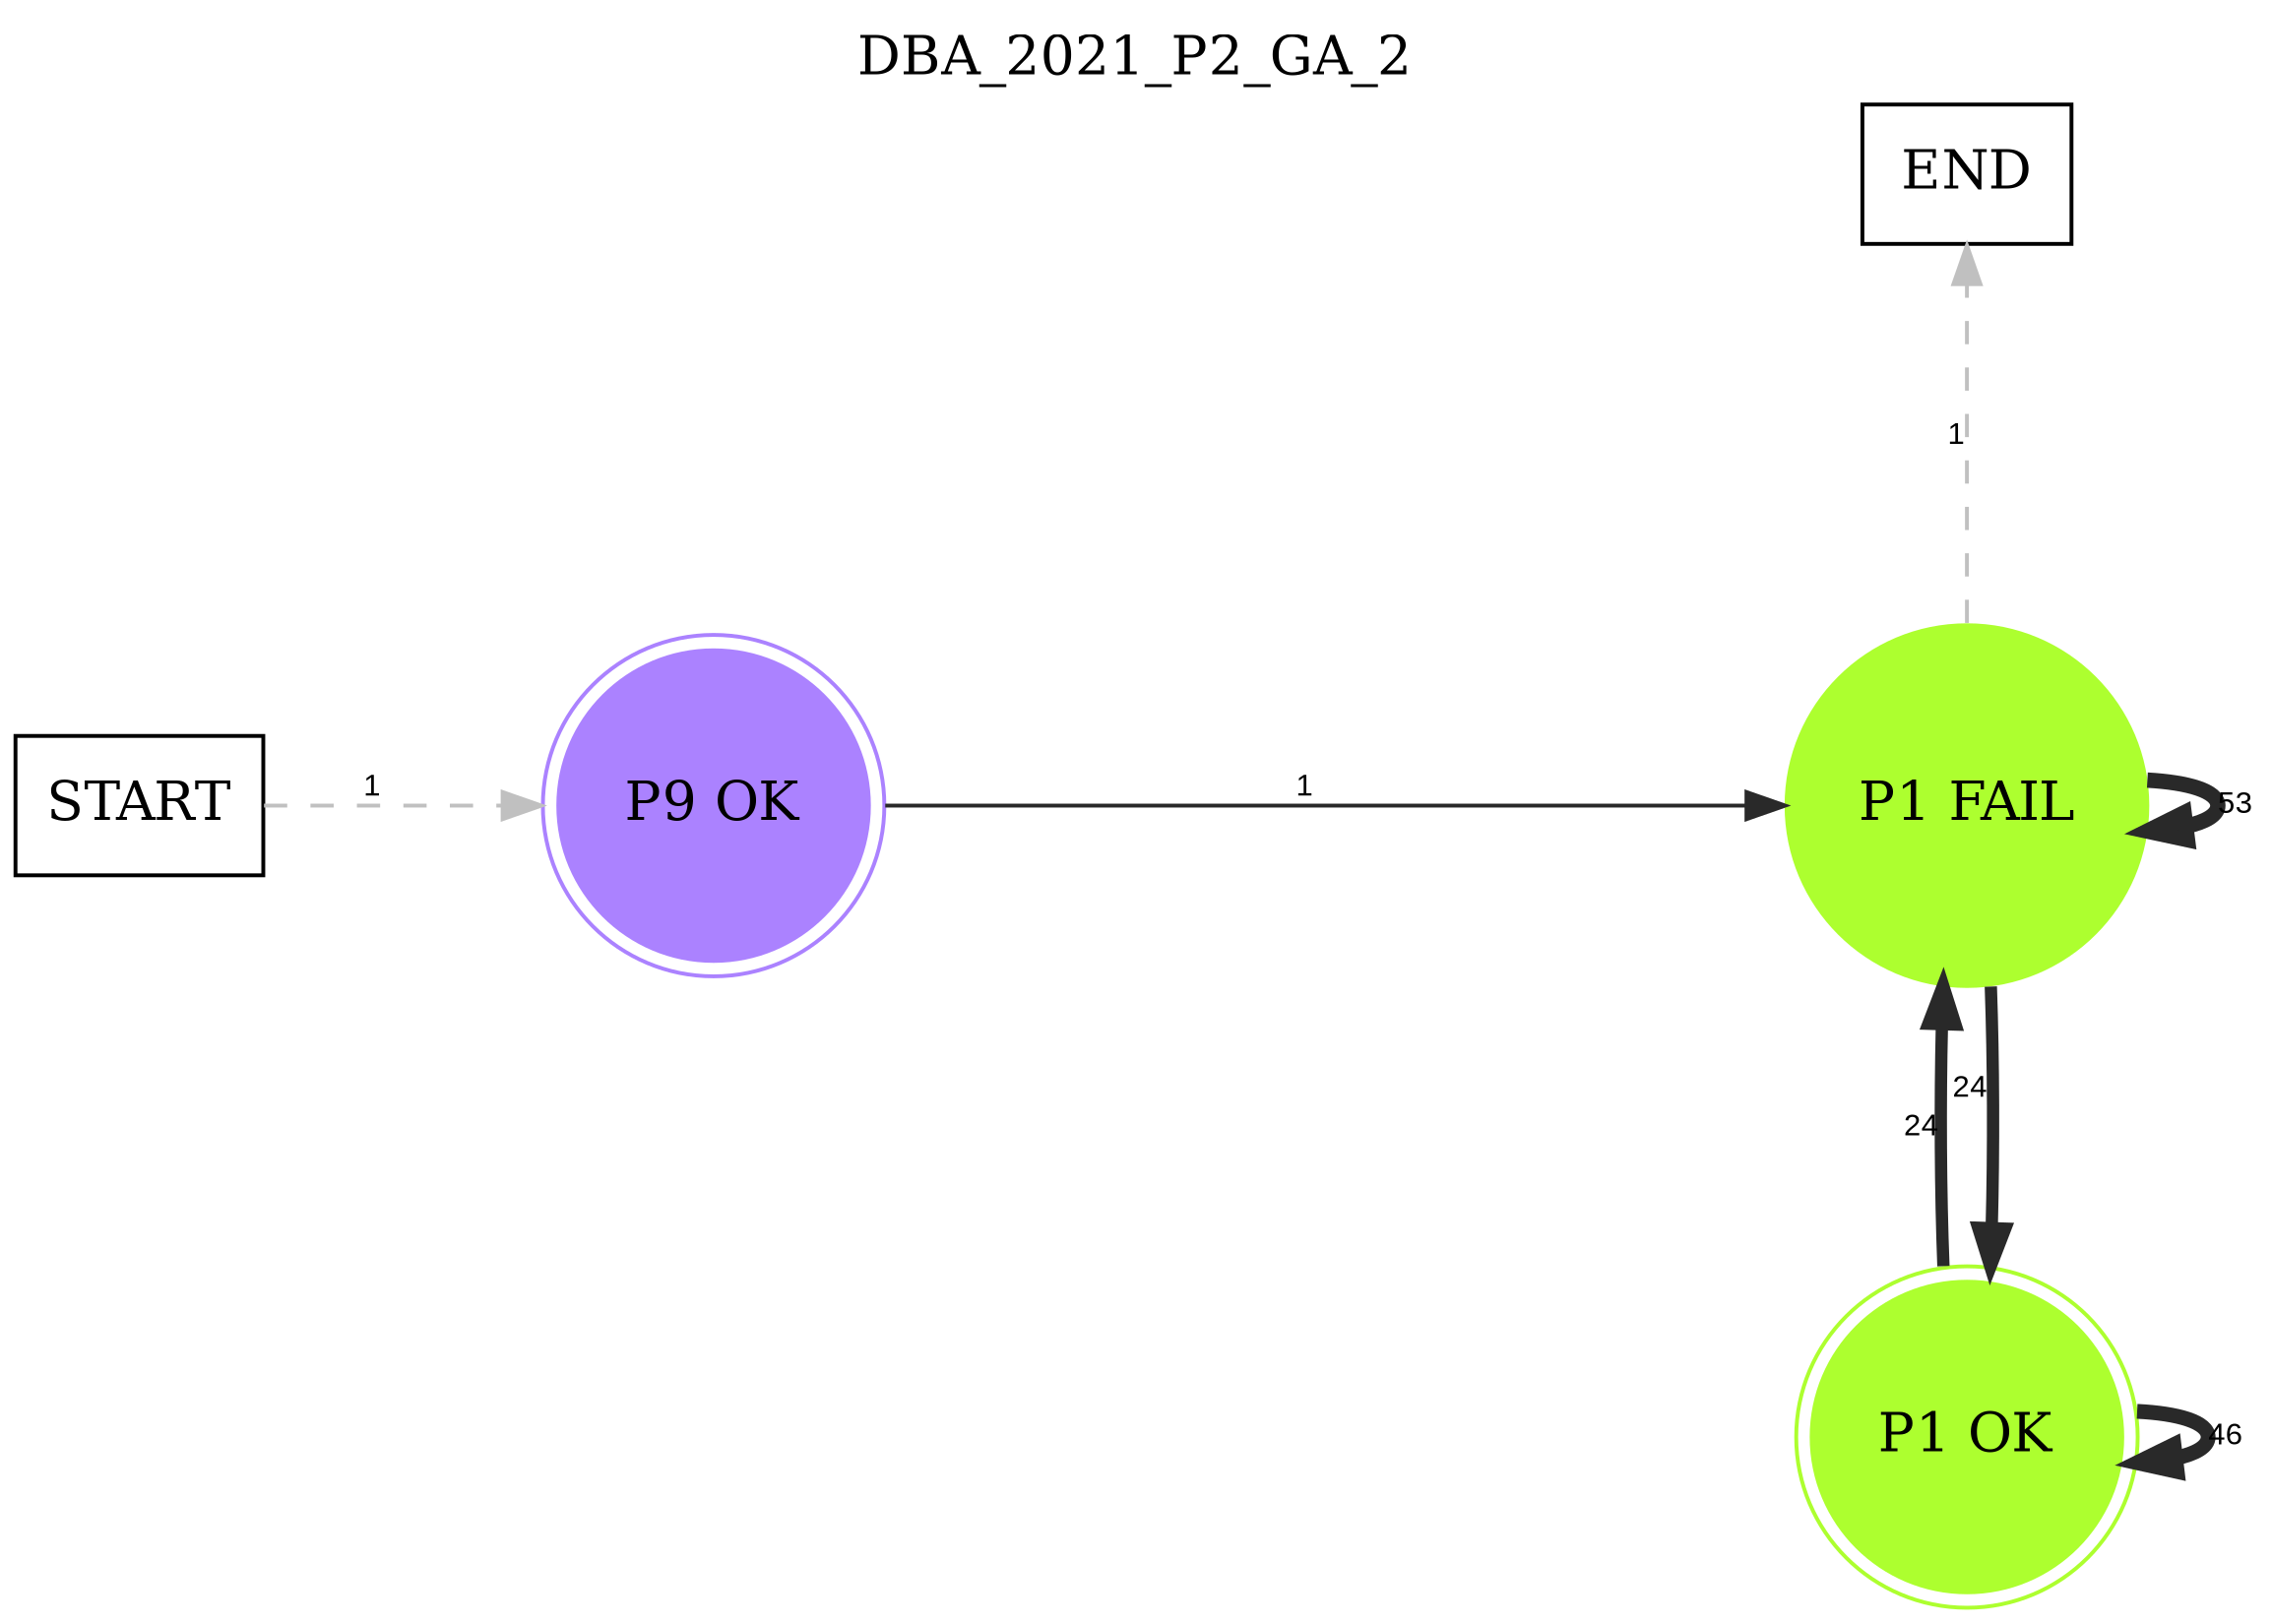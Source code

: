digraph DBA_2021_P2_GA_2 {
	labelloc="t";
	label=DBA_2021_P2_GA_2;
	dpi = 150
	size="16,11!";
	margin = 0;
layout=circo;
"START" [shape=box, fillcolor=white, style=filled, color=black]
"P9 OK" [shape=circle, color=mediumpurple1, peripheries=2, style=filled]
"P1 FAIL" [shape=circle, color=greenyellow, style=filled]
"P1 OK" [shape=circle, color=greenyellow, peripheries=2, style=filled]
"END" [shape=box, fillcolor=white, style=filled, color=black]
"START" -> "P9 OK" [ style = dashed color=grey label ="1" labelfloat=false fontname="Arial" fontsize=8]

"P9 OK" -> "P1 FAIL" [ color=grey16 penwidth = "1"label ="1" labelfloat=false fontname="Arial" fontsize=8]

"P1 FAIL" -> "P1 FAIL" [ color=grey16 penwidth = "3.97029191355212"label ="53" labelfloat=false fontname="Arial" fontsize=8]

"P1 FAIL" -> "P1 OK" [ color=grey16 penwidth = "3.17805383034795"label ="24" labelfloat=false fontname="Arial" fontsize=8]

"P1 FAIL" -> "END" [ style = dashed color=grey label ="1" labelfloat=false fontname="Arial" fontsize=8]

"P1 OK" -> "P1 FAIL" [ color=grey16 penwidth = "3.17805383034795"label ="24" labelfloat=false fontname="Arial" fontsize=8]

"P1 OK" -> "P1 OK" [ color=grey16 penwidth = "3.8286413964891"label ="46" labelfloat=false fontname="Arial" fontsize=8]

}
